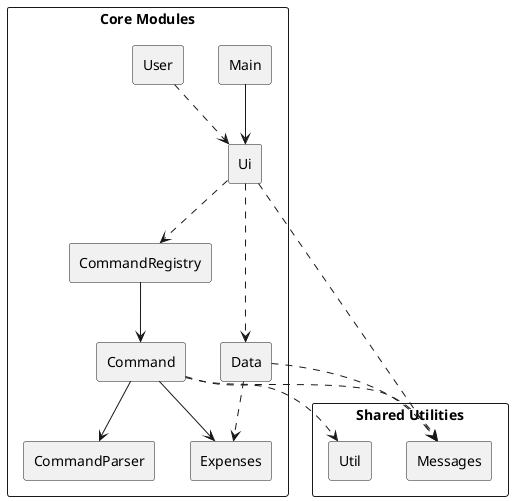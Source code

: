 @startuml
skinparam componentStyle rectangle
skinparam packageStyle rect
'skinparam ArrowColor LightGreen

package "Core Modules" {
  [Main]
  [Ui]
  [User]
  [Command]
  [CommandRegistry]
  [CommandParser]
  [Data]
  [Expenses]
}

package "Shared Utilities" {
  [Util]
  [Messages]
}

' Core flows
[User] ..> [Ui]
[Main] --> [Ui]
[Ui] ..> [Data]
[Data] ..> [Expenses]
[Ui] ..> [CommandRegistry]
[CommandRegistry] --> [Command]
[Command] --> [CommandParser]
[Command] --> [Expenses]

' Shared utilities usage
'[Ui] ..> [Util]
[Ui] ..> [Messages]
[Command] ..> [Util]
[Command] ..> [Messages]
'[Expenses] ..> [Util]
'[Expenses] ..> [Messages]
'[CommandRegistry] ..> [Messages]
[Data] ..> [Messages]
'[Data] ..> [Util]

@enduml
